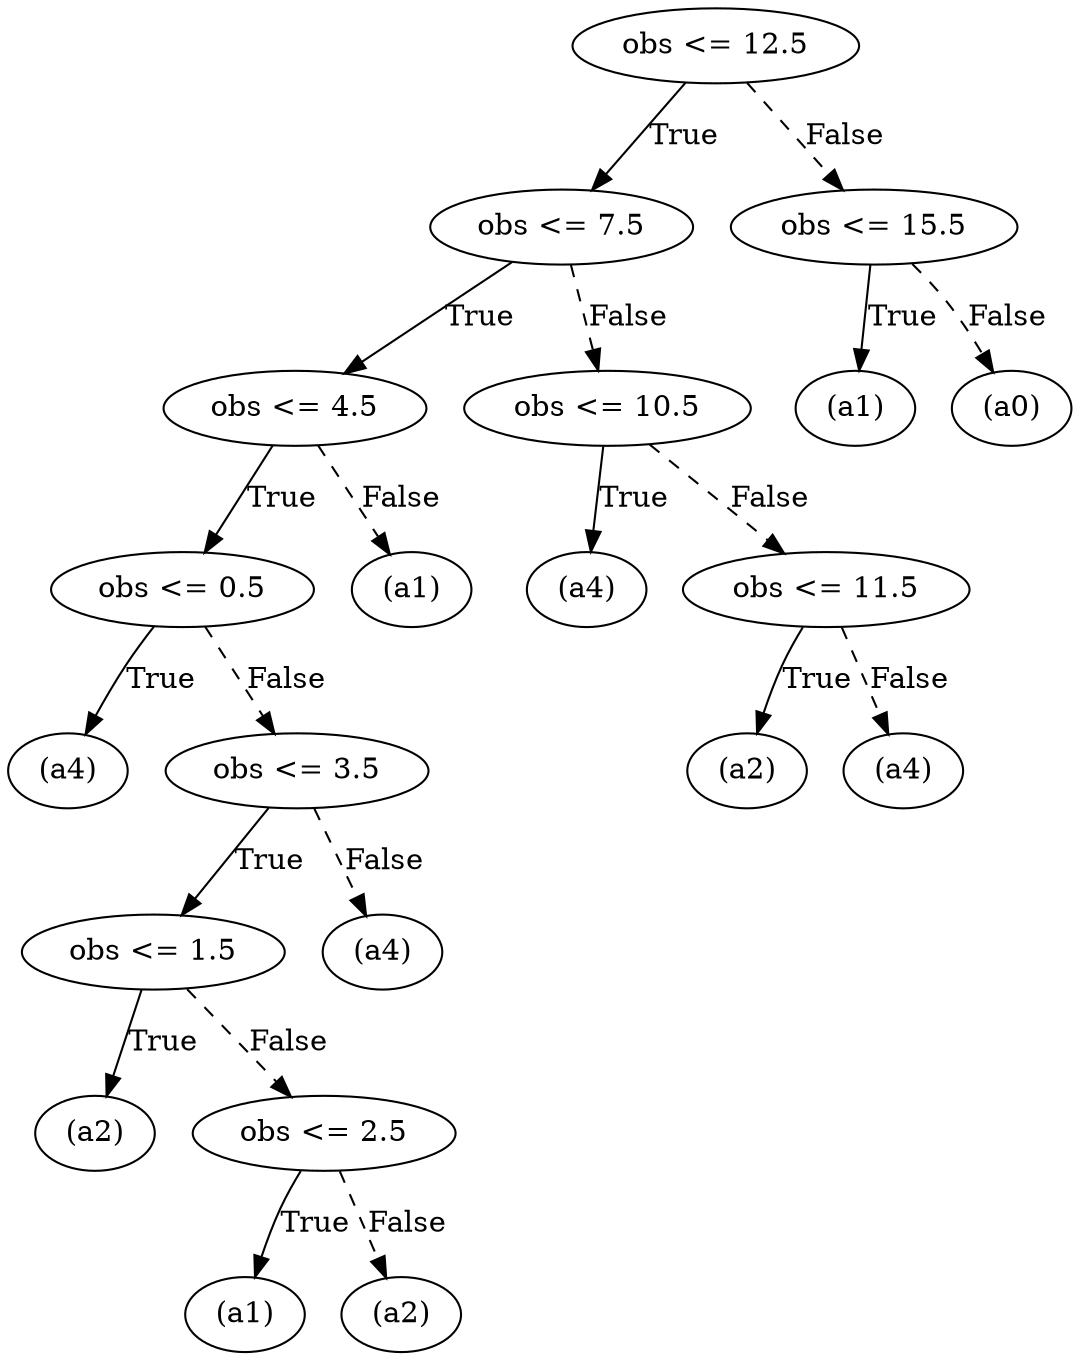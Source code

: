 digraph {
0 [label="obs <= 12.5"];
1 [label="obs <= 7.5"];
2 [label="obs <= 4.5"];
3 [label="obs <= 0.5"];
4 [label="(a4)"];
3 -> 4 [label="True"];
5 [label="obs <= 3.5"];
6 [label="obs <= 1.5"];
7 [label="(a2)"];
6 -> 7 [label="True"];
8 [label="obs <= 2.5"];
9 [label="(a1)"];
8 -> 9 [label="True"];
10 [label="(a2)"];
8 -> 10 [style="dashed", label="False"];
6 -> 8 [style="dashed", label="False"];
5 -> 6 [label="True"];
11 [label="(a4)"];
5 -> 11 [style="dashed", label="False"];
3 -> 5 [style="dashed", label="False"];
2 -> 3 [label="True"];
12 [label="(a1)"];
2 -> 12 [style="dashed", label="False"];
1 -> 2 [label="True"];
13 [label="obs <= 10.5"];
14 [label="(a4)"];
13 -> 14 [label="True"];
15 [label="obs <= 11.5"];
16 [label="(a2)"];
15 -> 16 [label="True"];
17 [label="(a4)"];
15 -> 17 [style="dashed", label="False"];
13 -> 15 [style="dashed", label="False"];
1 -> 13 [style="dashed", label="False"];
0 -> 1 [label="True"];
18 [label="obs <= 15.5"];
19 [label="(a1)"];
18 -> 19 [label="True"];
20 [label="(a0)"];
18 -> 20 [style="dashed", label="False"];
0 -> 18 [style="dashed", label="False"];

}